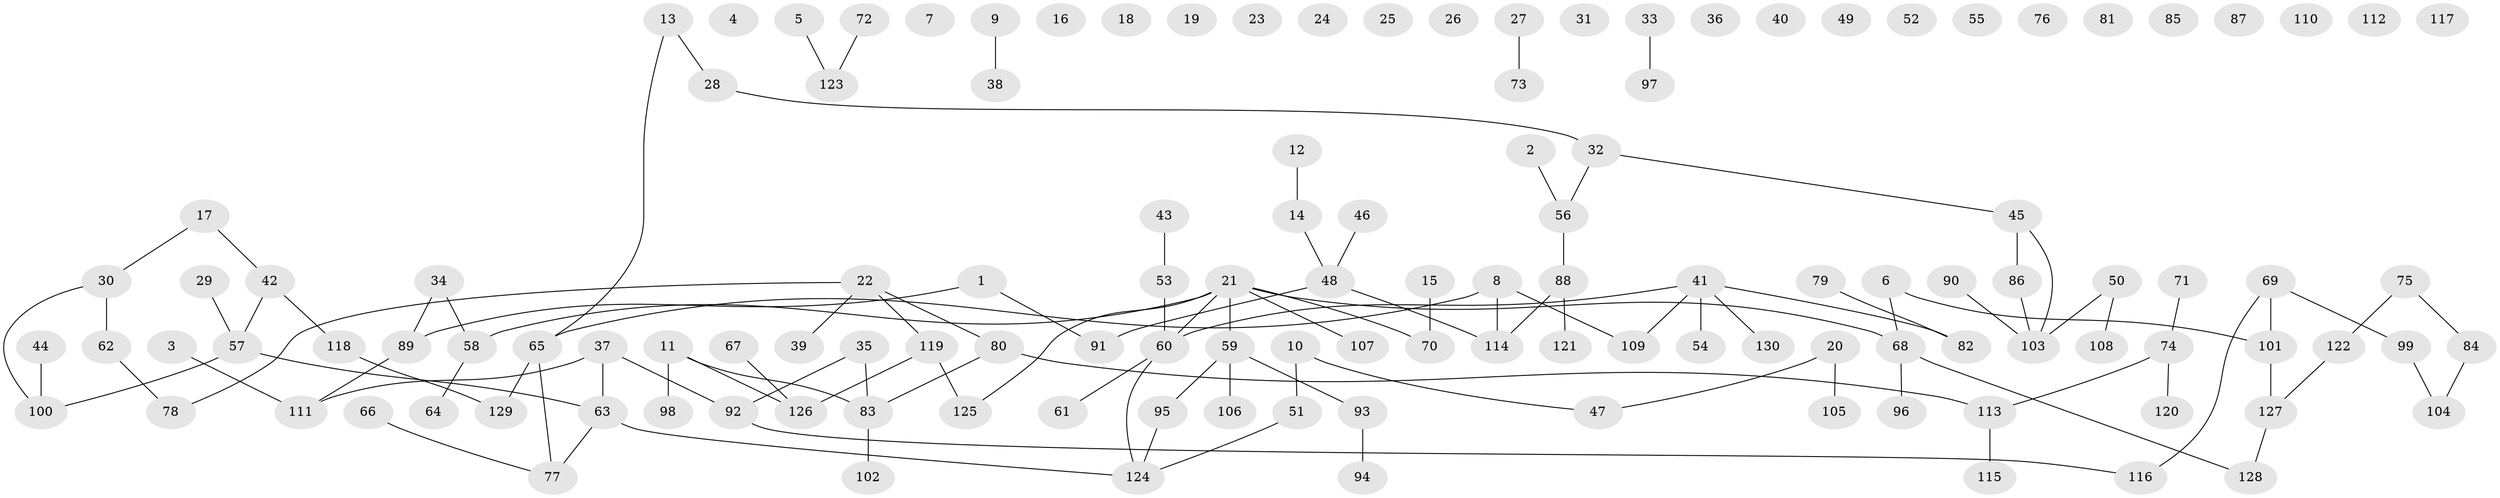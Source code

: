 // coarse degree distribution, {2: 0.17391304347826086, 1: 0.2391304347826087, 0: 0.2717391304347826, 3: 0.20652173913043478, 4: 0.09782608695652174, 9: 0.010869565217391304}
// Generated by graph-tools (version 1.1) at 2025/41/03/06/25 10:41:23]
// undirected, 130 vertices, 117 edges
graph export_dot {
graph [start="1"]
  node [color=gray90,style=filled];
  1;
  2;
  3;
  4;
  5;
  6;
  7;
  8;
  9;
  10;
  11;
  12;
  13;
  14;
  15;
  16;
  17;
  18;
  19;
  20;
  21;
  22;
  23;
  24;
  25;
  26;
  27;
  28;
  29;
  30;
  31;
  32;
  33;
  34;
  35;
  36;
  37;
  38;
  39;
  40;
  41;
  42;
  43;
  44;
  45;
  46;
  47;
  48;
  49;
  50;
  51;
  52;
  53;
  54;
  55;
  56;
  57;
  58;
  59;
  60;
  61;
  62;
  63;
  64;
  65;
  66;
  67;
  68;
  69;
  70;
  71;
  72;
  73;
  74;
  75;
  76;
  77;
  78;
  79;
  80;
  81;
  82;
  83;
  84;
  85;
  86;
  87;
  88;
  89;
  90;
  91;
  92;
  93;
  94;
  95;
  96;
  97;
  98;
  99;
  100;
  101;
  102;
  103;
  104;
  105;
  106;
  107;
  108;
  109;
  110;
  111;
  112;
  113;
  114;
  115;
  116;
  117;
  118;
  119;
  120;
  121;
  122;
  123;
  124;
  125;
  126;
  127;
  128;
  129;
  130;
  1 -- 89;
  1 -- 91;
  2 -- 56;
  3 -- 111;
  5 -- 123;
  6 -- 68;
  6 -- 101;
  8 -- 65;
  8 -- 109;
  8 -- 114;
  9 -- 38;
  10 -- 47;
  10 -- 51;
  11 -- 83;
  11 -- 98;
  11 -- 126;
  12 -- 14;
  13 -- 28;
  13 -- 65;
  14 -- 48;
  15 -- 70;
  17 -- 30;
  17 -- 42;
  20 -- 47;
  20 -- 105;
  21 -- 58;
  21 -- 59;
  21 -- 60;
  21 -- 68;
  21 -- 70;
  21 -- 107;
  21 -- 125;
  22 -- 39;
  22 -- 78;
  22 -- 80;
  22 -- 119;
  27 -- 73;
  28 -- 32;
  29 -- 57;
  30 -- 62;
  30 -- 100;
  32 -- 45;
  32 -- 56;
  33 -- 97;
  34 -- 58;
  34 -- 89;
  35 -- 83;
  35 -- 92;
  37 -- 63;
  37 -- 92;
  37 -- 111;
  41 -- 54;
  41 -- 60;
  41 -- 82;
  41 -- 109;
  41 -- 130;
  42 -- 57;
  42 -- 118;
  43 -- 53;
  44 -- 100;
  45 -- 86;
  45 -- 103;
  46 -- 48;
  48 -- 91;
  48 -- 114;
  50 -- 103;
  50 -- 108;
  51 -- 124;
  53 -- 60;
  56 -- 88;
  57 -- 63;
  57 -- 100;
  58 -- 64;
  59 -- 93;
  59 -- 95;
  59 -- 106;
  60 -- 61;
  60 -- 124;
  62 -- 78;
  63 -- 77;
  63 -- 124;
  65 -- 77;
  65 -- 129;
  66 -- 77;
  67 -- 126;
  68 -- 96;
  68 -- 128;
  69 -- 99;
  69 -- 101;
  69 -- 116;
  71 -- 74;
  72 -- 123;
  74 -- 113;
  74 -- 120;
  75 -- 84;
  75 -- 122;
  79 -- 82;
  80 -- 83;
  80 -- 113;
  83 -- 102;
  84 -- 104;
  86 -- 103;
  88 -- 114;
  88 -- 121;
  89 -- 111;
  90 -- 103;
  92 -- 116;
  93 -- 94;
  95 -- 124;
  99 -- 104;
  101 -- 127;
  113 -- 115;
  118 -- 129;
  119 -- 125;
  119 -- 126;
  122 -- 127;
  127 -- 128;
}

